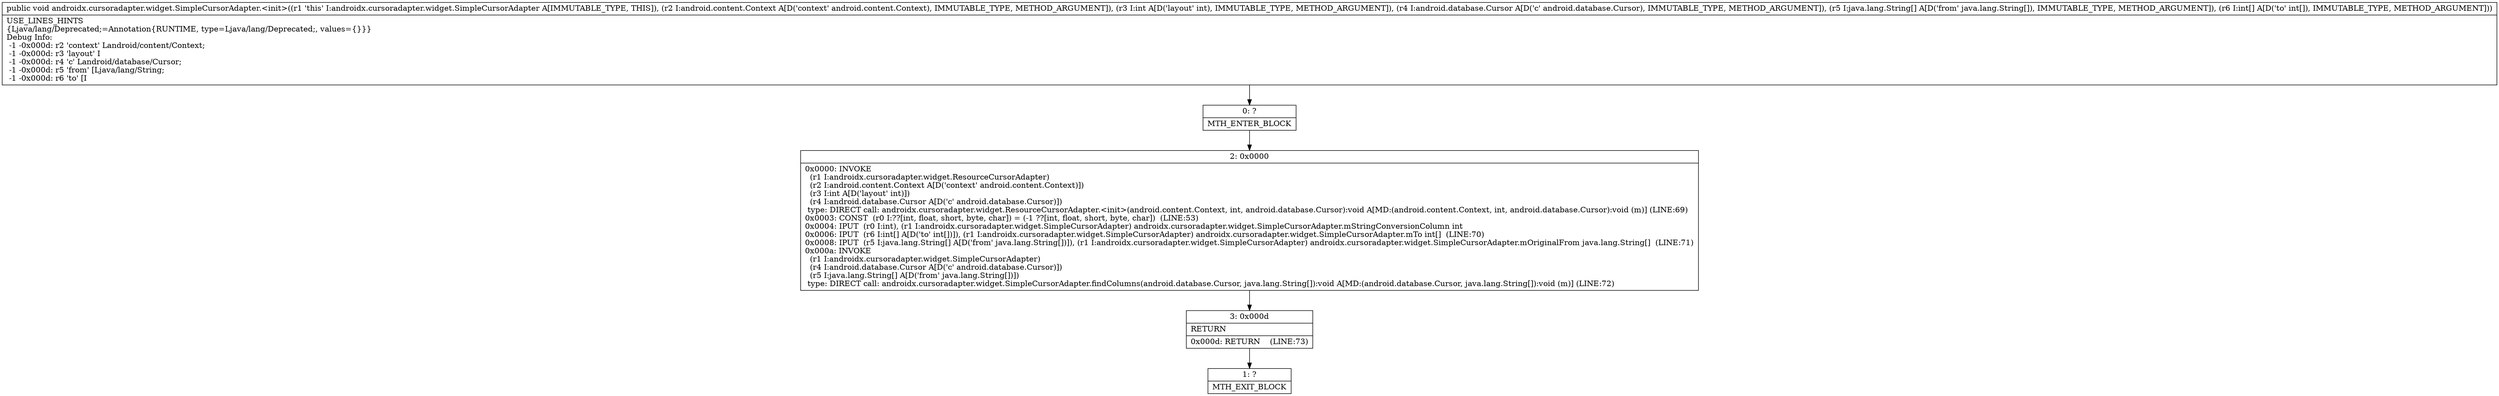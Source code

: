 digraph "CFG forandroidx.cursoradapter.widget.SimpleCursorAdapter.\<init\>(Landroid\/content\/Context;ILandroid\/database\/Cursor;[Ljava\/lang\/String;[I)V" {
Node_0 [shape=record,label="{0\:\ ?|MTH_ENTER_BLOCK\l}"];
Node_2 [shape=record,label="{2\:\ 0x0000|0x0000: INVOKE  \l  (r1 I:androidx.cursoradapter.widget.ResourceCursorAdapter)\l  (r2 I:android.content.Context A[D('context' android.content.Context)])\l  (r3 I:int A[D('layout' int)])\l  (r4 I:android.database.Cursor A[D('c' android.database.Cursor)])\l type: DIRECT call: androidx.cursoradapter.widget.ResourceCursorAdapter.\<init\>(android.content.Context, int, android.database.Cursor):void A[MD:(android.content.Context, int, android.database.Cursor):void (m)] (LINE:69)\l0x0003: CONST  (r0 I:??[int, float, short, byte, char]) = (\-1 ??[int, float, short, byte, char])  (LINE:53)\l0x0004: IPUT  (r0 I:int), (r1 I:androidx.cursoradapter.widget.SimpleCursorAdapter) androidx.cursoradapter.widget.SimpleCursorAdapter.mStringConversionColumn int \l0x0006: IPUT  (r6 I:int[] A[D('to' int[])]), (r1 I:androidx.cursoradapter.widget.SimpleCursorAdapter) androidx.cursoradapter.widget.SimpleCursorAdapter.mTo int[]  (LINE:70)\l0x0008: IPUT  (r5 I:java.lang.String[] A[D('from' java.lang.String[])]), (r1 I:androidx.cursoradapter.widget.SimpleCursorAdapter) androidx.cursoradapter.widget.SimpleCursorAdapter.mOriginalFrom java.lang.String[]  (LINE:71)\l0x000a: INVOKE  \l  (r1 I:androidx.cursoradapter.widget.SimpleCursorAdapter)\l  (r4 I:android.database.Cursor A[D('c' android.database.Cursor)])\l  (r5 I:java.lang.String[] A[D('from' java.lang.String[])])\l type: DIRECT call: androidx.cursoradapter.widget.SimpleCursorAdapter.findColumns(android.database.Cursor, java.lang.String[]):void A[MD:(android.database.Cursor, java.lang.String[]):void (m)] (LINE:72)\l}"];
Node_3 [shape=record,label="{3\:\ 0x000d|RETURN\l|0x000d: RETURN    (LINE:73)\l}"];
Node_1 [shape=record,label="{1\:\ ?|MTH_EXIT_BLOCK\l}"];
MethodNode[shape=record,label="{public void androidx.cursoradapter.widget.SimpleCursorAdapter.\<init\>((r1 'this' I:androidx.cursoradapter.widget.SimpleCursorAdapter A[IMMUTABLE_TYPE, THIS]), (r2 I:android.content.Context A[D('context' android.content.Context), IMMUTABLE_TYPE, METHOD_ARGUMENT]), (r3 I:int A[D('layout' int), IMMUTABLE_TYPE, METHOD_ARGUMENT]), (r4 I:android.database.Cursor A[D('c' android.database.Cursor), IMMUTABLE_TYPE, METHOD_ARGUMENT]), (r5 I:java.lang.String[] A[D('from' java.lang.String[]), IMMUTABLE_TYPE, METHOD_ARGUMENT]), (r6 I:int[] A[D('to' int[]), IMMUTABLE_TYPE, METHOD_ARGUMENT]))  | USE_LINES_HINTS\l\{Ljava\/lang\/Deprecated;=Annotation\{RUNTIME, type=Ljava\/lang\/Deprecated;, values=\{\}\}\}\lDebug Info:\l  \-1 \-0x000d: r2 'context' Landroid\/content\/Context;\l  \-1 \-0x000d: r3 'layout' I\l  \-1 \-0x000d: r4 'c' Landroid\/database\/Cursor;\l  \-1 \-0x000d: r5 'from' [Ljava\/lang\/String;\l  \-1 \-0x000d: r6 'to' [I\l}"];
MethodNode -> Node_0;Node_0 -> Node_2;
Node_2 -> Node_3;
Node_3 -> Node_1;
}

